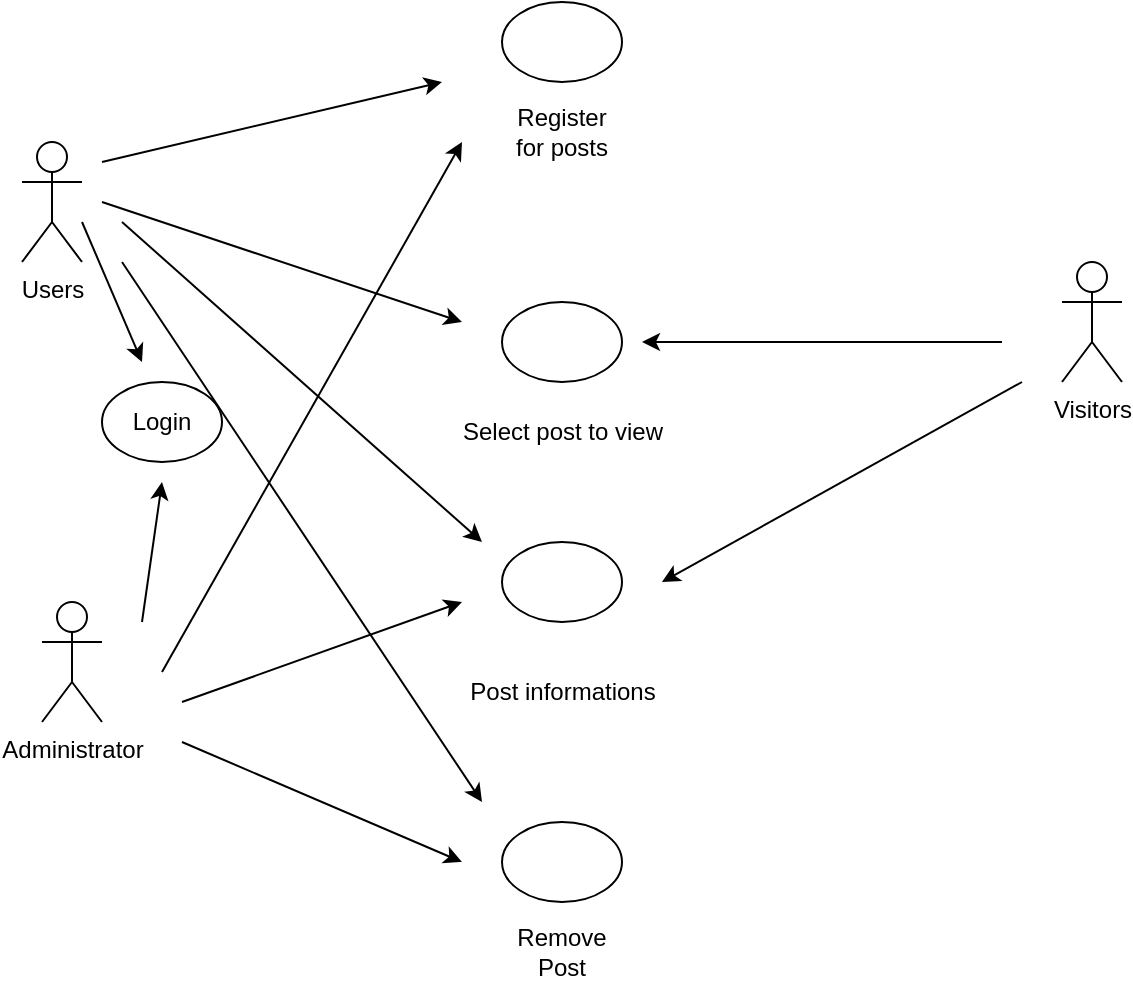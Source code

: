 <mxfile version="21.7.2" type="github">
  <diagram name="Trang-1" id="MptKlHmR3Be2vBk6wSmU">
    <mxGraphModel dx="1390" dy="782" grid="1" gridSize="10" guides="1" tooltips="1" connect="1" arrows="1" fold="1" page="1" pageScale="1" pageWidth="827" pageHeight="1169" math="0" shadow="0">
      <root>
        <mxCell id="0" />
        <mxCell id="1" parent="0" />
        <mxCell id="QPEk7TOi5Pwc6Xcvutof-1" value="Users" style="shape=umlActor;verticalLabelPosition=bottom;verticalAlign=top;html=1;outlineConnect=0;" parent="1" vertex="1">
          <mxGeometry x="20" y="180" width="30" height="60" as="geometry" />
        </mxCell>
        <mxCell id="QPEk7TOi5Pwc6Xcvutof-3" value="Administrator" style="shape=umlActor;verticalLabelPosition=bottom;verticalAlign=top;html=1;outlineConnect=0;" parent="1" vertex="1">
          <mxGeometry x="30" y="410" width="30" height="60" as="geometry" />
        </mxCell>
        <mxCell id="QPEk7TOi5Pwc6Xcvutof-4" value="Visitors" style="shape=umlActor;verticalLabelPosition=bottom;verticalAlign=top;html=1;outlineConnect=0;" parent="1" vertex="1">
          <mxGeometry x="540" y="240" width="30" height="60" as="geometry" />
        </mxCell>
        <mxCell id="QPEk7TOi5Pwc6Xcvutof-6" value="Login" style="ellipse;whiteSpace=wrap;html=1;" parent="1" vertex="1">
          <mxGeometry x="60" y="300" width="60" height="40" as="geometry" />
        </mxCell>
        <mxCell id="QPEk7TOi5Pwc6Xcvutof-7" value="" style="endArrow=classic;html=1;rounded=0;" parent="1" edge="1">
          <mxGeometry width="50" height="50" relative="1" as="geometry">
            <mxPoint x="50" y="220" as="sourcePoint" />
            <mxPoint x="80" y="290" as="targetPoint" />
          </mxGeometry>
        </mxCell>
        <mxCell id="QPEk7TOi5Pwc6Xcvutof-8" value="" style="endArrow=classic;html=1;rounded=0;" parent="1" edge="1">
          <mxGeometry width="50" height="50" relative="1" as="geometry">
            <mxPoint x="80" y="420" as="sourcePoint" />
            <mxPoint x="90" y="350" as="targetPoint" />
          </mxGeometry>
        </mxCell>
        <mxCell id="QPEk7TOi5Pwc6Xcvutof-9" value="" style="ellipse;whiteSpace=wrap;html=1;" parent="1" vertex="1">
          <mxGeometry x="260" y="110" width="60" height="40" as="geometry" />
        </mxCell>
        <mxCell id="QPEk7TOi5Pwc6Xcvutof-10" value="Register for posts" style="text;html=1;strokeColor=none;fillColor=none;align=center;verticalAlign=middle;whiteSpace=wrap;rounded=0;" parent="1" vertex="1">
          <mxGeometry x="260" y="160" width="60" height="30" as="geometry" />
        </mxCell>
        <mxCell id="eiPlSn7z2LSQqZKReUeM-3" value="" style="ellipse;whiteSpace=wrap;html=1;" vertex="1" parent="1">
          <mxGeometry x="260" y="260" width="60" height="40" as="geometry" />
        </mxCell>
        <mxCell id="eiPlSn7z2LSQqZKReUeM-4" value="" style="ellipse;whiteSpace=wrap;html=1;" vertex="1" parent="1">
          <mxGeometry x="260" y="380" width="60" height="40" as="geometry" />
        </mxCell>
        <mxCell id="eiPlSn7z2LSQqZKReUeM-5" value="" style="ellipse;whiteSpace=wrap;html=1;" vertex="1" parent="1">
          <mxGeometry x="260" y="520" width="60" height="40" as="geometry" />
        </mxCell>
        <mxCell id="eiPlSn7z2LSQqZKReUeM-6" value="Select post to view" style="text;html=1;align=center;verticalAlign=middle;resizable=0;points=[];autosize=1;strokeColor=none;fillColor=none;" vertex="1" parent="1">
          <mxGeometry x="230" y="310" width="120" height="30" as="geometry" />
        </mxCell>
        <mxCell id="eiPlSn7z2LSQqZKReUeM-7" value="" style="endArrow=classic;html=1;rounded=0;" edge="1" parent="1">
          <mxGeometry width="50" height="50" relative="1" as="geometry">
            <mxPoint x="510" y="280" as="sourcePoint" />
            <mxPoint x="330" y="280" as="targetPoint" />
          </mxGeometry>
        </mxCell>
        <mxCell id="eiPlSn7z2LSQqZKReUeM-8" value="" style="endArrow=classic;html=1;rounded=0;" edge="1" parent="1">
          <mxGeometry width="50" height="50" relative="1" as="geometry">
            <mxPoint x="60" y="210" as="sourcePoint" />
            <mxPoint x="240" y="270" as="targetPoint" />
          </mxGeometry>
        </mxCell>
        <mxCell id="eiPlSn7z2LSQqZKReUeM-9" value="Post informations" style="text;html=1;align=center;verticalAlign=middle;resizable=0;points=[];autosize=1;strokeColor=none;fillColor=none;" vertex="1" parent="1">
          <mxGeometry x="230" y="440" width="120" height="30" as="geometry" />
        </mxCell>
        <mxCell id="eiPlSn7z2LSQqZKReUeM-10" value="" style="endArrow=classic;html=1;rounded=0;" edge="1" parent="1">
          <mxGeometry width="50" height="50" relative="1" as="geometry">
            <mxPoint x="90" y="445" as="sourcePoint" />
            <mxPoint x="240" y="180" as="targetPoint" />
          </mxGeometry>
        </mxCell>
        <mxCell id="eiPlSn7z2LSQqZKReUeM-11" value="" style="endArrow=classic;html=1;rounded=0;" edge="1" parent="1">
          <mxGeometry width="50" height="50" relative="1" as="geometry">
            <mxPoint x="60" y="190" as="sourcePoint" />
            <mxPoint x="230" y="150" as="targetPoint" />
          </mxGeometry>
        </mxCell>
        <mxCell id="eiPlSn7z2LSQqZKReUeM-14" value="Remove Post" style="text;html=1;strokeColor=none;fillColor=none;align=center;verticalAlign=middle;whiteSpace=wrap;rounded=0;" vertex="1" parent="1">
          <mxGeometry x="260" y="570" width="60" height="30" as="geometry" />
        </mxCell>
        <mxCell id="eiPlSn7z2LSQqZKReUeM-15" value="" style="endArrow=classic;html=1;rounded=0;" edge="1" parent="1">
          <mxGeometry width="50" height="50" relative="1" as="geometry">
            <mxPoint x="100" y="460" as="sourcePoint" />
            <mxPoint x="240" y="410" as="targetPoint" />
          </mxGeometry>
        </mxCell>
        <mxCell id="eiPlSn7z2LSQqZKReUeM-16" value="" style="endArrow=classic;html=1;rounded=0;" edge="1" parent="1">
          <mxGeometry width="50" height="50" relative="1" as="geometry">
            <mxPoint x="70" y="220" as="sourcePoint" />
            <mxPoint x="250" y="380" as="targetPoint" />
          </mxGeometry>
        </mxCell>
        <mxCell id="eiPlSn7z2LSQqZKReUeM-17" value="" style="endArrow=classic;html=1;rounded=0;" edge="1" parent="1">
          <mxGeometry width="50" height="50" relative="1" as="geometry">
            <mxPoint x="100" y="480" as="sourcePoint" />
            <mxPoint x="240" y="540" as="targetPoint" />
          </mxGeometry>
        </mxCell>
        <mxCell id="eiPlSn7z2LSQqZKReUeM-18" value="" style="endArrow=classic;html=1;rounded=0;" edge="1" parent="1">
          <mxGeometry width="50" height="50" relative="1" as="geometry">
            <mxPoint x="70" y="240" as="sourcePoint" />
            <mxPoint x="250" y="510" as="targetPoint" />
          </mxGeometry>
        </mxCell>
        <mxCell id="eiPlSn7z2LSQqZKReUeM-19" value="" style="endArrow=classic;html=1;rounded=0;" edge="1" parent="1">
          <mxGeometry width="50" height="50" relative="1" as="geometry">
            <mxPoint x="520" y="300" as="sourcePoint" />
            <mxPoint x="340" y="400" as="targetPoint" />
          </mxGeometry>
        </mxCell>
      </root>
    </mxGraphModel>
  </diagram>
</mxfile>
